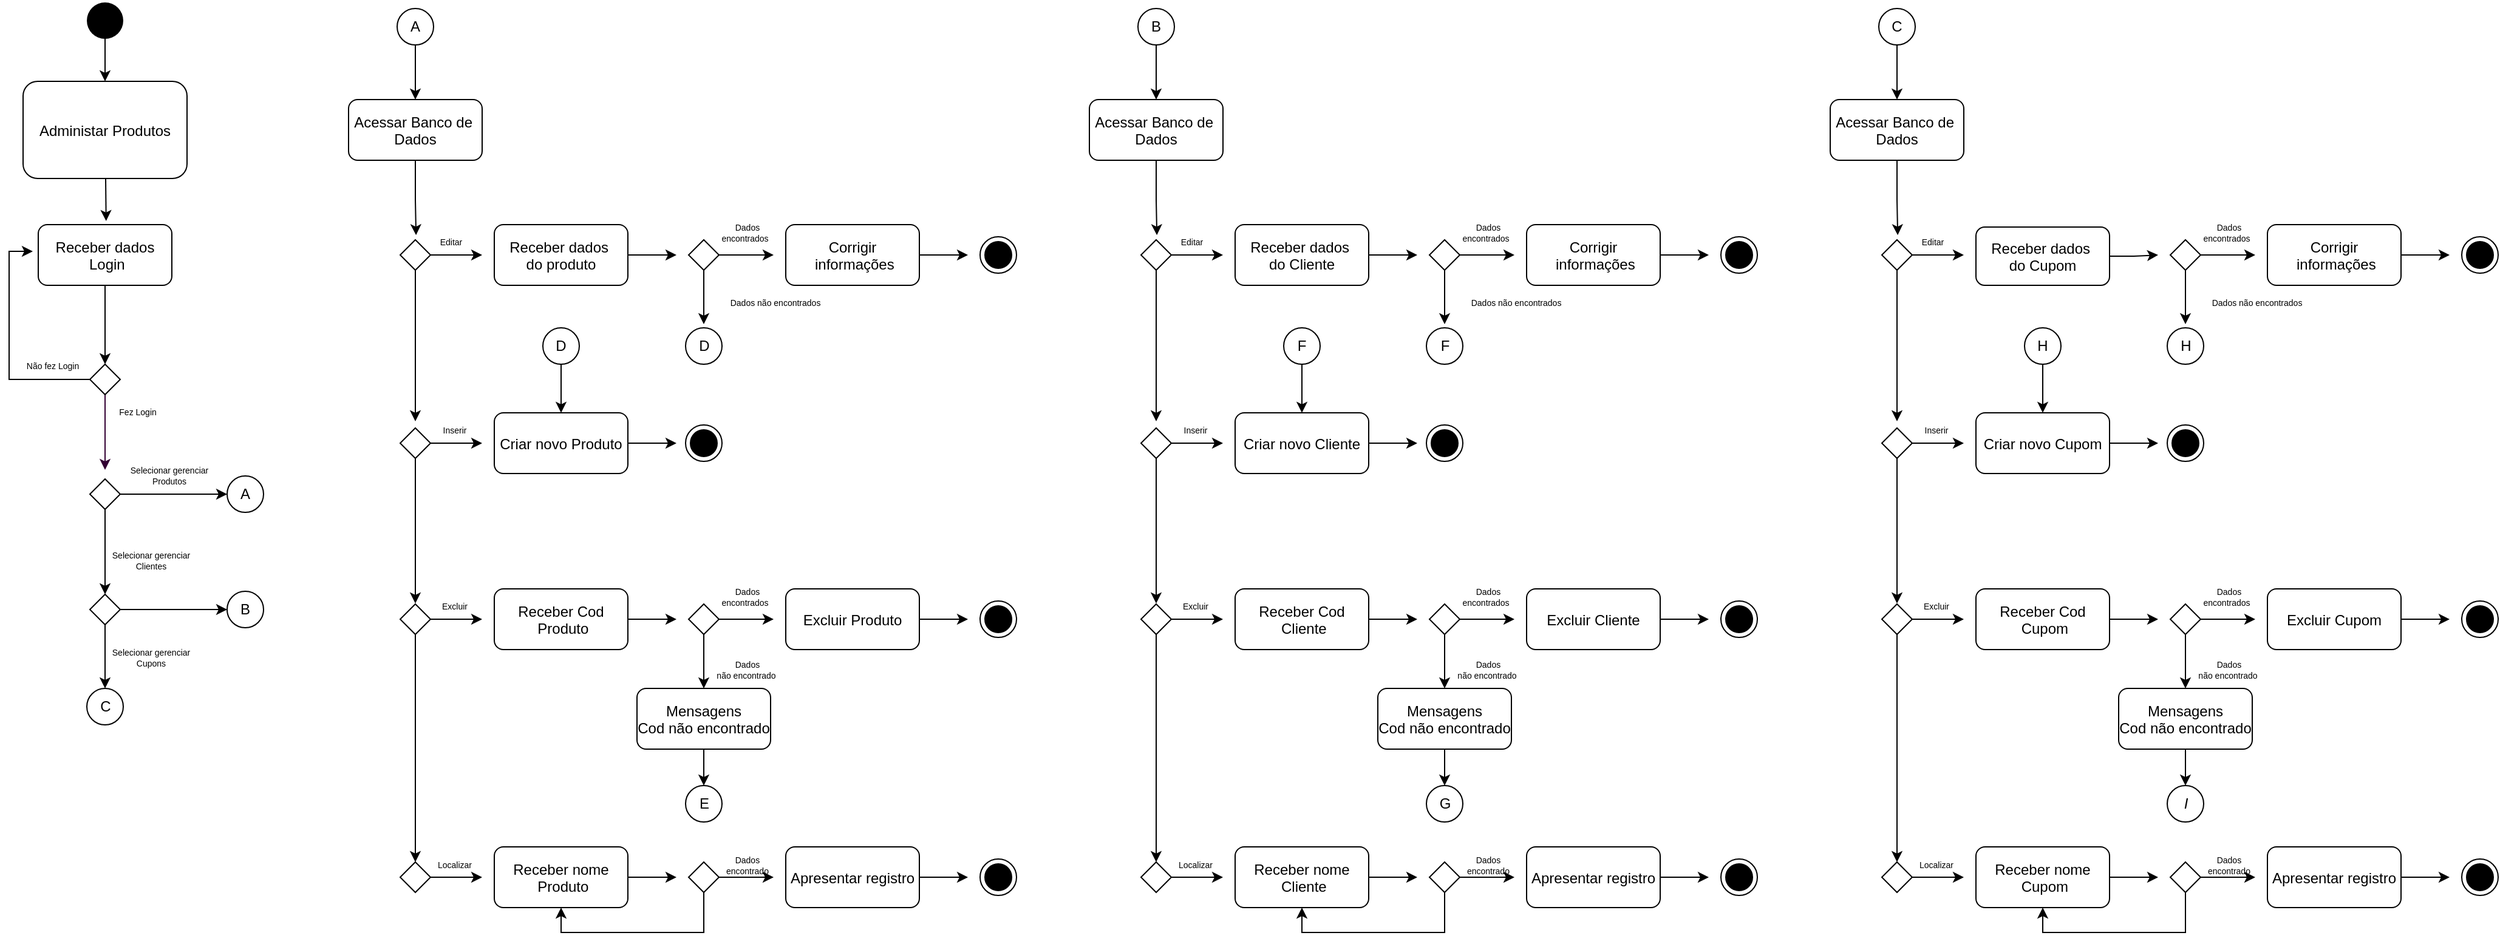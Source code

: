 <mxfile version="22.1.3" type="github">
  <diagram name="Page-1" id="e7e014a7-5840-1c2e-5031-d8a46d1fe8dd">
    <mxGraphModel dx="3080" dy="1627" grid="1" gridSize="10" guides="1" tooltips="1" connect="1" arrows="1" fold="1" page="1" pageScale="1" pageWidth="1169" pageHeight="826" background="none" math="0" shadow="0">
      <root>
        <mxCell id="0" />
        <mxCell id="1" parent="0" />
        <mxCell id="dVPfpixic-bEuHpZjrr3-71" style="edgeStyle=orthogonalEdgeStyle;rounded=0;orthogonalLoop=1;jettySize=auto;html=1;entryX=0.5;entryY=0;entryDx=0;entryDy=0;" parent="1" source="dVPfpixic-bEuHpZjrr3-72" target="dVPfpixic-bEuHpZjrr3-75" edge="1">
          <mxGeometry relative="1" as="geometry" />
        </mxCell>
        <mxCell id="dVPfpixic-bEuHpZjrr3-72" value="Receber dados&#xa; Login" style="rounded=1;" parent="1" vertex="1">
          <mxGeometry x="244.5" y="258" width="110" height="50" as="geometry" />
        </mxCell>
        <mxCell id="dVPfpixic-bEuHpZjrr3-73" style="edgeStyle=orthogonalEdgeStyle;rounded=0;orthogonalLoop=1;jettySize=auto;html=1;exitX=0;exitY=0.5;exitDx=0;exitDy=0;fillColor=#f8cecc;strokeColor=#000000;" parent="1" source="dVPfpixic-bEuHpZjrr3-75" edge="1">
          <mxGeometry relative="1" as="geometry">
            <mxPoint x="240" y="280" as="targetPoint" />
            <Array as="points">
              <mxPoint x="220.5" y="386" />
              <mxPoint x="220.5" y="280" />
            </Array>
          </mxGeometry>
        </mxCell>
        <mxCell id="dVPfpixic-bEuHpZjrr3-74" style="edgeStyle=orthogonalEdgeStyle;rounded=0;orthogonalLoop=1;jettySize=auto;html=1;strokeColor=#330033;" parent="1" source="dVPfpixic-bEuHpZjrr3-75" edge="1">
          <mxGeometry relative="1" as="geometry">
            <mxPoint x="299.5" y="460" as="targetPoint" />
          </mxGeometry>
        </mxCell>
        <mxCell id="dVPfpixic-bEuHpZjrr3-75" value="" style="rhombus;whiteSpace=wrap;html=1;" parent="1" vertex="1">
          <mxGeometry x="287" y="373" width="25" height="25" as="geometry" />
        </mxCell>
        <mxCell id="dVPfpixic-bEuHpZjrr3-76" style="edgeStyle=orthogonalEdgeStyle;rounded=0;orthogonalLoop=1;jettySize=auto;html=1;entryX=0.508;entryY=-0.06;entryDx=0;entryDy=0;entryPerimeter=0;" parent="1" target="dVPfpixic-bEuHpZjrr3-72" edge="1">
          <mxGeometry relative="1" as="geometry">
            <mxPoint x="300" y="220" as="sourcePoint" />
          </mxGeometry>
        </mxCell>
        <mxCell id="dVPfpixic-bEuHpZjrr3-77" value="Fez Login&amp;nbsp;" style="text;html=1;strokeColor=none;fillColor=none;align=center;verticalAlign=middle;whiteSpace=wrap;rounded=0;fontSize=7;" parent="1" vertex="1">
          <mxGeometry x="290" y="398" width="74.5" height="30" as="geometry" />
        </mxCell>
        <mxCell id="dVPfpixic-bEuHpZjrr3-91" style="edgeStyle=orthogonalEdgeStyle;rounded=0;orthogonalLoop=1;jettySize=auto;html=1;entryX=0.5;entryY=0;entryDx=0;entryDy=0;" parent="1" source="dVPfpixic-bEuHpZjrr3-83" target="dVPfpixic-bEuHpZjrr3-90" edge="1">
          <mxGeometry relative="1" as="geometry" />
        </mxCell>
        <mxCell id="dVPfpixic-bEuHpZjrr3-83" value="" style="shape=waypoint;sketch=0;size=6;pointerEvents=1;points=[];fillColor=none;resizable=0;rotatable=0;perimeter=centerPerimeter;snapToPoint=1;strokeWidth=13;" parent="1" vertex="1">
          <mxGeometry x="289.5" y="80" width="20" height="20" as="geometry" />
        </mxCell>
        <mxCell id="dVPfpixic-bEuHpZjrr3-84" value="Não fez Login&amp;nbsp;" style="text;html=1;strokeColor=none;fillColor=none;align=center;verticalAlign=middle;whiteSpace=wrap;rounded=0;fontSize=7;" parent="1" vertex="1">
          <mxGeometry x="220" y="360" width="74.5" height="30" as="geometry" />
        </mxCell>
        <mxCell id="dVPfpixic-bEuHpZjrr3-86" value="B" style="ellipse;whiteSpace=wrap;html=1;" parent="1" vertex="1">
          <mxGeometry x="400" y="560" width="30" height="30" as="geometry" />
        </mxCell>
        <mxCell id="dVPfpixic-bEuHpZjrr3-89" style="edgeStyle=orthogonalEdgeStyle;rounded=0;orthogonalLoop=1;jettySize=auto;html=1;entryX=0.5;entryY=0;entryDx=0;entryDy=0;" parent="1" source="dVPfpixic-bEuHpZjrr3-87" target="dVPfpixic-bEuHpZjrr3-88" edge="1">
          <mxGeometry relative="1" as="geometry" />
        </mxCell>
        <mxCell id="dVPfpixic-bEuHpZjrr3-87" value="A" style="ellipse;whiteSpace=wrap;html=1;" parent="1" vertex="1">
          <mxGeometry x="540" y="80" width="30" height="30" as="geometry" />
        </mxCell>
        <mxCell id="dVPfpixic-bEuHpZjrr3-88" value="Acessar Banco de &#xa;Dados" style="rounded=1;" parent="1" vertex="1">
          <mxGeometry x="500" y="155" width="110" height="50" as="geometry" />
        </mxCell>
        <mxCell id="dVPfpixic-bEuHpZjrr3-90" value="Administar Produtos" style="rounded=1;" parent="1" vertex="1">
          <mxGeometry x="232" y="140" width="135" height="80" as="geometry" />
        </mxCell>
        <mxCell id="dVPfpixic-bEuHpZjrr3-100" style="edgeStyle=orthogonalEdgeStyle;rounded=0;orthogonalLoop=1;jettySize=auto;html=1;" parent="1" source="dVPfpixic-bEuHpZjrr3-92" edge="1">
          <mxGeometry relative="1" as="geometry">
            <mxPoint x="610" y="283" as="targetPoint" />
          </mxGeometry>
        </mxCell>
        <mxCell id="lAb_s6RTUfXxC0ucx-UY-13" style="edgeStyle=orthogonalEdgeStyle;rounded=0;orthogonalLoop=1;jettySize=auto;html=1;" parent="1" source="dVPfpixic-bEuHpZjrr3-92" edge="1">
          <mxGeometry relative="1" as="geometry">
            <mxPoint x="555" y="420" as="targetPoint" />
          </mxGeometry>
        </mxCell>
        <mxCell id="dVPfpixic-bEuHpZjrr3-92" value="" style="rhombus;whiteSpace=wrap;html=1;" parent="1" vertex="1">
          <mxGeometry x="542.5" y="270.5" width="25" height="25" as="geometry" />
        </mxCell>
        <mxCell id="dVPfpixic-bEuHpZjrr3-96" style="edgeStyle=orthogonalEdgeStyle;rounded=0;orthogonalLoop=1;jettySize=auto;html=1;entryX=0.523;entryY=-0.154;entryDx=0;entryDy=0;entryPerimeter=0;" parent="1" source="dVPfpixic-bEuHpZjrr3-88" target="dVPfpixic-bEuHpZjrr3-92" edge="1">
          <mxGeometry relative="1" as="geometry" />
        </mxCell>
        <mxCell id="dVPfpixic-bEuHpZjrr3-102" style="edgeStyle=orthogonalEdgeStyle;rounded=0;orthogonalLoop=1;jettySize=auto;html=1;" parent="1" source="dVPfpixic-bEuHpZjrr3-101" edge="1">
          <mxGeometry relative="1" as="geometry">
            <mxPoint x="770" y="283" as="targetPoint" />
          </mxGeometry>
        </mxCell>
        <mxCell id="dVPfpixic-bEuHpZjrr3-101" value="Receber dados &#xa;do produto" style="rounded=1;" parent="1" vertex="1">
          <mxGeometry x="620" y="258" width="110" height="50" as="geometry" />
        </mxCell>
        <mxCell id="dVPfpixic-bEuHpZjrr3-104" style="edgeStyle=orthogonalEdgeStyle;rounded=0;orthogonalLoop=1;jettySize=auto;html=1;" parent="1" source="dVPfpixic-bEuHpZjrr3-103" edge="1">
          <mxGeometry relative="1" as="geometry">
            <mxPoint x="850" y="283" as="targetPoint" />
          </mxGeometry>
        </mxCell>
        <mxCell id="dVPfpixic-bEuHpZjrr3-107" style="edgeStyle=orthogonalEdgeStyle;rounded=0;orthogonalLoop=1;jettySize=auto;html=1;" parent="1" source="dVPfpixic-bEuHpZjrr3-103" edge="1">
          <mxGeometry relative="1" as="geometry">
            <mxPoint x="792.5" y="340" as="targetPoint" />
          </mxGeometry>
        </mxCell>
        <mxCell id="dVPfpixic-bEuHpZjrr3-103" value="" style="rhombus;whiteSpace=wrap;html=1;" parent="1" vertex="1">
          <mxGeometry x="780" y="270.5" width="25" height="25" as="geometry" />
        </mxCell>
        <mxCell id="dVPfpixic-bEuHpZjrr3-106" style="edgeStyle=orthogonalEdgeStyle;rounded=0;orthogonalLoop=1;jettySize=auto;html=1;" parent="1" source="dVPfpixic-bEuHpZjrr3-105" edge="1">
          <mxGeometry relative="1" as="geometry">
            <mxPoint x="1010" y="283" as="targetPoint" />
          </mxGeometry>
        </mxCell>
        <mxCell id="dVPfpixic-bEuHpZjrr3-105" value="Corrigir&#xa; informações" style="rounded=1;" parent="1" vertex="1">
          <mxGeometry x="860" y="258" width="110" height="50" as="geometry" />
        </mxCell>
        <mxCell id="dVPfpixic-bEuHpZjrr3-108" value="D" style="ellipse;whiteSpace=wrap;html=1;" parent="1" vertex="1">
          <mxGeometry x="777.5" y="343" width="30" height="30" as="geometry" />
        </mxCell>
        <mxCell id="dVPfpixic-bEuHpZjrr3-109" value="" style="ellipse;html=1;shape=endState;fillColor=#000000;strokeColor=#000000;" parent="1" vertex="1">
          <mxGeometry x="1020" y="268" width="30" height="30" as="geometry" />
        </mxCell>
        <mxCell id="dVPfpixic-bEuHpZjrr3-112" value="Dados não encontrados&amp;nbsp;" style="text;html=1;strokeColor=none;fillColor=none;align=center;verticalAlign=middle;whiteSpace=wrap;rounded=0;fontSize=7;" parent="1" vertex="1">
          <mxGeometry x="805" y="308" width="95" height="30" as="geometry" />
        </mxCell>
        <mxCell id="dVPfpixic-bEuHpZjrr3-113" value="&amp;nbsp;Dados encontrados&amp;nbsp;" style="text;html=1;strokeColor=none;fillColor=none;align=center;verticalAlign=middle;whiteSpace=wrap;rounded=0;fontSize=7;" parent="1" vertex="1">
          <mxGeometry x="795" y="250" width="65" height="30" as="geometry" />
        </mxCell>
        <mxCell id="dVPfpixic-bEuHpZjrr3-121" style="edgeStyle=orthogonalEdgeStyle;rounded=0;orthogonalLoop=1;jettySize=auto;html=1;entryX=0;entryY=0.5;entryDx=0;entryDy=0;" parent="1" source="dVPfpixic-bEuHpZjrr3-114" target="dVPfpixic-bEuHpZjrr3-117" edge="1">
          <mxGeometry relative="1" as="geometry" />
        </mxCell>
        <mxCell id="dVPfpixic-bEuHpZjrr3-127" value="" style="edgeStyle=orthogonalEdgeStyle;rounded=0;orthogonalLoop=1;jettySize=auto;html=1;" parent="1" source="dVPfpixic-bEuHpZjrr3-114" target="dVPfpixic-bEuHpZjrr3-126" edge="1">
          <mxGeometry relative="1" as="geometry" />
        </mxCell>
        <mxCell id="dVPfpixic-bEuHpZjrr3-114" value="" style="rhombus;whiteSpace=wrap;html=1;" parent="1" vertex="1">
          <mxGeometry x="287" y="467.5" width="25" height="25" as="geometry" />
        </mxCell>
        <mxCell id="dVPfpixic-bEuHpZjrr3-117" value="A" style="ellipse;whiteSpace=wrap;html=1;" parent="1" vertex="1">
          <mxGeometry x="400" y="465" width="30" height="30" as="geometry" />
        </mxCell>
        <mxCell id="dVPfpixic-bEuHpZjrr3-118" value="C" style="ellipse;whiteSpace=wrap;html=1;" parent="1" vertex="1">
          <mxGeometry x="284.5" y="640" width="30" height="30" as="geometry" />
        </mxCell>
        <mxCell id="dVPfpixic-bEuHpZjrr3-123" value="Selecionar gerenciar Produtos" style="text;html=1;strokeColor=none;fillColor=none;align=center;verticalAlign=middle;whiteSpace=wrap;rounded=0;fontSize=7;" parent="1" vertex="1">
          <mxGeometry x="314.5" y="450" width="74.5" height="30" as="geometry" />
        </mxCell>
        <mxCell id="dVPfpixic-bEuHpZjrr3-124" value="Selecionar gerenciar Clientes" style="text;html=1;strokeColor=none;fillColor=none;align=center;verticalAlign=middle;whiteSpace=wrap;rounded=0;fontSize=7;" parent="1" vertex="1">
          <mxGeometry x="300" y="520" width="74.5" height="30" as="geometry" />
        </mxCell>
        <mxCell id="dVPfpixic-bEuHpZjrr3-125" value="Selecionar gerenciar Cupons" style="text;html=1;strokeColor=none;fillColor=none;align=center;verticalAlign=middle;whiteSpace=wrap;rounded=0;fontSize=7;" parent="1" vertex="1">
          <mxGeometry x="300" y="600" width="74.5" height="30" as="geometry" />
        </mxCell>
        <mxCell id="dVPfpixic-bEuHpZjrr3-128" style="edgeStyle=orthogonalEdgeStyle;rounded=0;orthogonalLoop=1;jettySize=auto;html=1;entryX=0;entryY=0.5;entryDx=0;entryDy=0;" parent="1" source="dVPfpixic-bEuHpZjrr3-126" target="dVPfpixic-bEuHpZjrr3-86" edge="1">
          <mxGeometry relative="1" as="geometry" />
        </mxCell>
        <mxCell id="dVPfpixic-bEuHpZjrr3-129" style="edgeStyle=orthogonalEdgeStyle;rounded=0;orthogonalLoop=1;jettySize=auto;html=1;entryX=0.5;entryY=0;entryDx=0;entryDy=0;" parent="1" source="dVPfpixic-bEuHpZjrr3-126" target="dVPfpixic-bEuHpZjrr3-118" edge="1">
          <mxGeometry relative="1" as="geometry" />
        </mxCell>
        <mxCell id="dVPfpixic-bEuHpZjrr3-126" value="" style="rhombus;whiteSpace=wrap;html=1;" parent="1" vertex="1">
          <mxGeometry x="287" y="562.5" width="25" height="25" as="geometry" />
        </mxCell>
        <mxCell id="lAb_s6RTUfXxC0ucx-UY-1" style="edgeStyle=orthogonalEdgeStyle;rounded=0;orthogonalLoop=1;jettySize=auto;html=1;" parent="1" source="lAb_s6RTUfXxC0ucx-UY-2" edge="1">
          <mxGeometry relative="1" as="geometry">
            <mxPoint x="610" y="438" as="targetPoint" />
          </mxGeometry>
        </mxCell>
        <mxCell id="lAb_s6RTUfXxC0ucx-UY-30" style="edgeStyle=orthogonalEdgeStyle;rounded=0;orthogonalLoop=1;jettySize=auto;html=1;" parent="1" source="lAb_s6RTUfXxC0ucx-UY-2" edge="1">
          <mxGeometry relative="1" as="geometry">
            <mxPoint x="555" y="570" as="targetPoint" />
          </mxGeometry>
        </mxCell>
        <mxCell id="lAb_s6RTUfXxC0ucx-UY-2" value="" style="rhombus;whiteSpace=wrap;html=1;" parent="1" vertex="1">
          <mxGeometry x="542.5" y="425.5" width="25" height="25" as="geometry" />
        </mxCell>
        <mxCell id="lAb_s6RTUfXxC0ucx-UY-3" style="edgeStyle=orthogonalEdgeStyle;rounded=0;orthogonalLoop=1;jettySize=auto;html=1;" parent="1" source="lAb_s6RTUfXxC0ucx-UY-4" edge="1">
          <mxGeometry relative="1" as="geometry">
            <mxPoint x="770" y="438" as="targetPoint" />
          </mxGeometry>
        </mxCell>
        <mxCell id="lAb_s6RTUfXxC0ucx-UY-4" value="Criar novo Produto" style="rounded=1;" parent="1" vertex="1">
          <mxGeometry x="620" y="413" width="110" height="50" as="geometry" />
        </mxCell>
        <mxCell id="lAb_s6RTUfXxC0ucx-UY-11" value="" style="ellipse;html=1;shape=endState;fillColor=#000000;strokeColor=#000000;" parent="1" vertex="1">
          <mxGeometry x="777.5" y="423" width="30" height="30" as="geometry" />
        </mxCell>
        <mxCell id="lAb_s6RTUfXxC0ucx-UY-14" value="Editar" style="text;html=1;strokeColor=none;fillColor=none;align=center;verticalAlign=middle;whiteSpace=wrap;rounded=0;fontSize=7;" parent="1" vertex="1">
          <mxGeometry x="552" y="258" width="65" height="30" as="geometry" />
        </mxCell>
        <mxCell id="lAb_s6RTUfXxC0ucx-UY-15" value="Inserir" style="text;html=1;strokeColor=none;fillColor=none;align=center;verticalAlign=middle;whiteSpace=wrap;rounded=0;fontSize=7;" parent="1" vertex="1">
          <mxGeometry x="555" y="413" width="65" height="30" as="geometry" />
        </mxCell>
        <mxCell id="lAb_s6RTUfXxC0ucx-UY-17" style="edgeStyle=orthogonalEdgeStyle;rounded=0;orthogonalLoop=1;jettySize=auto;html=1;entryX=0.5;entryY=0;entryDx=0;entryDy=0;" parent="1" source="lAb_s6RTUfXxC0ucx-UY-16" target="lAb_s6RTUfXxC0ucx-UY-4" edge="1">
          <mxGeometry relative="1" as="geometry" />
        </mxCell>
        <mxCell id="lAb_s6RTUfXxC0ucx-UY-16" value="D" style="ellipse;whiteSpace=wrap;html=1;" parent="1" vertex="1">
          <mxGeometry x="660" y="343" width="30" height="30" as="geometry" />
        </mxCell>
        <mxCell id="lAb_s6RTUfXxC0ucx-UY-18" style="edgeStyle=orthogonalEdgeStyle;rounded=0;orthogonalLoop=1;jettySize=auto;html=1;" parent="1" source="lAb_s6RTUfXxC0ucx-UY-19" edge="1">
          <mxGeometry relative="1" as="geometry">
            <mxPoint x="610" y="583" as="targetPoint" />
          </mxGeometry>
        </mxCell>
        <mxCell id="lAb_s6RTUfXxC0ucx-UY-52" style="edgeStyle=orthogonalEdgeStyle;rounded=0;orthogonalLoop=1;jettySize=auto;html=1;entryX=0.5;entryY=0;entryDx=0;entryDy=0;" parent="1" source="lAb_s6RTUfXxC0ucx-UY-19" target="lAb_s6RTUfXxC0ucx-UY-38" edge="1">
          <mxGeometry relative="1" as="geometry" />
        </mxCell>
        <mxCell id="lAb_s6RTUfXxC0ucx-UY-19" value="" style="rhombus;whiteSpace=wrap;html=1;" parent="1" vertex="1">
          <mxGeometry x="542.5" y="570.5" width="25" height="25" as="geometry" />
        </mxCell>
        <mxCell id="lAb_s6RTUfXxC0ucx-UY-20" style="edgeStyle=orthogonalEdgeStyle;rounded=0;orthogonalLoop=1;jettySize=auto;html=1;" parent="1" source="lAb_s6RTUfXxC0ucx-UY-21" edge="1">
          <mxGeometry relative="1" as="geometry">
            <mxPoint x="770" y="583" as="targetPoint" />
          </mxGeometry>
        </mxCell>
        <mxCell id="lAb_s6RTUfXxC0ucx-UY-21" value="Receber Cod&#xa; Produto" style="rounded=1;" parent="1" vertex="1">
          <mxGeometry x="620" y="558" width="110" height="50" as="geometry" />
        </mxCell>
        <mxCell id="lAb_s6RTUfXxC0ucx-UY-22" style="edgeStyle=orthogonalEdgeStyle;rounded=0;orthogonalLoop=1;jettySize=auto;html=1;" parent="1" source="lAb_s6RTUfXxC0ucx-UY-23" edge="1">
          <mxGeometry relative="1" as="geometry">
            <mxPoint x="850" y="583" as="targetPoint" />
          </mxGeometry>
        </mxCell>
        <mxCell id="lAb_s6RTUfXxC0ucx-UY-31" style="edgeStyle=orthogonalEdgeStyle;rounded=0;orthogonalLoop=1;jettySize=auto;html=1;entryX=0.5;entryY=0;entryDx=0;entryDy=0;" parent="1" source="lAb_s6RTUfXxC0ucx-UY-23" target="lAb_s6RTUfXxC0ucx-UY-33" edge="1">
          <mxGeometry relative="1" as="geometry">
            <mxPoint x="792.5" y="640.0" as="targetPoint" />
          </mxGeometry>
        </mxCell>
        <mxCell id="lAb_s6RTUfXxC0ucx-UY-23" value="" style="rhombus;whiteSpace=wrap;html=1;" parent="1" vertex="1">
          <mxGeometry x="780" y="570.5" width="25" height="25" as="geometry" />
        </mxCell>
        <mxCell id="lAb_s6RTUfXxC0ucx-UY-24" style="edgeStyle=orthogonalEdgeStyle;rounded=0;orthogonalLoop=1;jettySize=auto;html=1;" parent="1" source="lAb_s6RTUfXxC0ucx-UY-25" edge="1">
          <mxGeometry relative="1" as="geometry">
            <mxPoint x="1010" y="583" as="targetPoint" />
          </mxGeometry>
        </mxCell>
        <mxCell id="lAb_s6RTUfXxC0ucx-UY-25" value="Excluir Produto" style="rounded=1;" parent="1" vertex="1">
          <mxGeometry x="860" y="558" width="110" height="50" as="geometry" />
        </mxCell>
        <mxCell id="lAb_s6RTUfXxC0ucx-UY-26" value="" style="ellipse;html=1;shape=endState;fillColor=#000000;strokeColor=#000000;" parent="1" vertex="1">
          <mxGeometry x="1020" y="568" width="30" height="30" as="geometry" />
        </mxCell>
        <mxCell id="lAb_s6RTUfXxC0ucx-UY-27" value="&amp;nbsp;Dados encontrados&amp;nbsp;" style="text;html=1;strokeColor=none;fillColor=none;align=center;verticalAlign=middle;whiteSpace=wrap;rounded=0;fontSize=7;" parent="1" vertex="1">
          <mxGeometry x="795" y="550" width="65" height="30" as="geometry" />
        </mxCell>
        <mxCell id="lAb_s6RTUfXxC0ucx-UY-28" value="Excluir" style="text;html=1;strokeColor=none;fillColor=none;align=center;verticalAlign=middle;whiteSpace=wrap;rounded=0;fontSize=7;" parent="1" vertex="1">
          <mxGeometry x="555" y="557.5" width="65" height="30" as="geometry" />
        </mxCell>
        <mxCell id="lAb_s6RTUfXxC0ucx-UY-32" value="E" style="ellipse;whiteSpace=wrap;html=1;" parent="1" vertex="1">
          <mxGeometry x="777.5" y="720" width="30" height="30" as="geometry" />
        </mxCell>
        <mxCell id="lAb_s6RTUfXxC0ucx-UY-35" style="edgeStyle=orthogonalEdgeStyle;rounded=0;orthogonalLoop=1;jettySize=auto;html=1;entryX=0.5;entryY=0;entryDx=0;entryDy=0;" parent="1" source="lAb_s6RTUfXxC0ucx-UY-33" target="lAb_s6RTUfXxC0ucx-UY-32" edge="1">
          <mxGeometry relative="1" as="geometry" />
        </mxCell>
        <mxCell id="lAb_s6RTUfXxC0ucx-UY-33" value="Mensagens&#xa;Cod não encontrado" style="rounded=1;" parent="1" vertex="1">
          <mxGeometry x="737.5" y="640" width="110" height="50" as="geometry" />
        </mxCell>
        <mxCell id="lAb_s6RTUfXxC0ucx-UY-36" value="&amp;nbsp;Dados&lt;br&gt;não encontrado" style="text;html=1;strokeColor=none;fillColor=none;align=center;verticalAlign=middle;whiteSpace=wrap;rounded=0;fontSize=7;" parent="1" vertex="1">
          <mxGeometry x="795" y="610" width="65" height="30" as="geometry" />
        </mxCell>
        <mxCell id="lAb_s6RTUfXxC0ucx-UY-37" style="edgeStyle=orthogonalEdgeStyle;rounded=0;orthogonalLoop=1;jettySize=auto;html=1;" parent="1" source="lAb_s6RTUfXxC0ucx-UY-38" edge="1">
          <mxGeometry relative="1" as="geometry">
            <mxPoint x="610" y="795.5" as="targetPoint" />
          </mxGeometry>
        </mxCell>
        <mxCell id="lAb_s6RTUfXxC0ucx-UY-38" value="" style="rhombus;whiteSpace=wrap;html=1;" parent="1" vertex="1">
          <mxGeometry x="542.5" y="783" width="25" height="25" as="geometry" />
        </mxCell>
        <mxCell id="lAb_s6RTUfXxC0ucx-UY-39" style="edgeStyle=orthogonalEdgeStyle;rounded=0;orthogonalLoop=1;jettySize=auto;html=1;" parent="1" source="lAb_s6RTUfXxC0ucx-UY-40" edge="1">
          <mxGeometry relative="1" as="geometry">
            <mxPoint x="770" y="795.5" as="targetPoint" />
          </mxGeometry>
        </mxCell>
        <mxCell id="lAb_s6RTUfXxC0ucx-UY-40" value="Receber nome&#xa; Produto" style="rounded=1;" parent="1" vertex="1">
          <mxGeometry x="620" y="770.5" width="110" height="50" as="geometry" />
        </mxCell>
        <mxCell id="lAb_s6RTUfXxC0ucx-UY-41" style="edgeStyle=orthogonalEdgeStyle;rounded=0;orthogonalLoop=1;jettySize=auto;html=1;" parent="1" source="lAb_s6RTUfXxC0ucx-UY-43" edge="1">
          <mxGeometry relative="1" as="geometry">
            <mxPoint x="850" y="795.5" as="targetPoint" />
          </mxGeometry>
        </mxCell>
        <mxCell id="lAb_s6RTUfXxC0ucx-UY-42" style="edgeStyle=orthogonalEdgeStyle;rounded=0;orthogonalLoop=1;jettySize=auto;html=1;entryX=0.5;entryY=1;entryDx=0;entryDy=0;" parent="1" source="lAb_s6RTUfXxC0ucx-UY-43" target="lAb_s6RTUfXxC0ucx-UY-40" edge="1">
          <mxGeometry relative="1" as="geometry">
            <mxPoint x="792.5" y="852.5" as="targetPoint" />
            <Array as="points">
              <mxPoint x="793" y="841" />
              <mxPoint x="675" y="841" />
            </Array>
          </mxGeometry>
        </mxCell>
        <mxCell id="lAb_s6RTUfXxC0ucx-UY-43" value="" style="rhombus;whiteSpace=wrap;html=1;" parent="1" vertex="1">
          <mxGeometry x="780" y="783" width="25" height="25" as="geometry" />
        </mxCell>
        <mxCell id="lAb_s6RTUfXxC0ucx-UY-44" style="edgeStyle=orthogonalEdgeStyle;rounded=0;orthogonalLoop=1;jettySize=auto;html=1;" parent="1" source="lAb_s6RTUfXxC0ucx-UY-45" edge="1">
          <mxGeometry relative="1" as="geometry">
            <mxPoint x="1010" y="795.5" as="targetPoint" />
          </mxGeometry>
        </mxCell>
        <mxCell id="lAb_s6RTUfXxC0ucx-UY-45" value="Apresentar registro" style="rounded=1;" parent="1" vertex="1">
          <mxGeometry x="860" y="770.5" width="110" height="50" as="geometry" />
        </mxCell>
        <mxCell id="lAb_s6RTUfXxC0ucx-UY-46" value="" style="ellipse;html=1;shape=endState;fillColor=#000000;strokeColor=#000000;" parent="1" vertex="1">
          <mxGeometry x="1020" y="780.5" width="30" height="30" as="geometry" />
        </mxCell>
        <mxCell id="lAb_s6RTUfXxC0ucx-UY-47" value="Localizar" style="text;html=1;strokeColor=none;fillColor=none;align=center;verticalAlign=middle;whiteSpace=wrap;rounded=0;fontSize=7;" parent="1" vertex="1">
          <mxGeometry x="555" y="770.5" width="65" height="30" as="geometry" />
        </mxCell>
        <mxCell id="lAb_s6RTUfXxC0ucx-UY-51" value="&amp;nbsp;Dados&lt;br&gt;&amp;nbsp;encontrado" style="text;html=1;strokeColor=none;fillColor=none;align=center;verticalAlign=middle;whiteSpace=wrap;rounded=0;fontSize=7;" parent="1" vertex="1">
          <mxGeometry x="795" y="770.5" width="65" height="30" as="geometry" />
        </mxCell>
        <mxCell id="lAb_s6RTUfXxC0ucx-UY-53" style="edgeStyle=orthogonalEdgeStyle;rounded=0;orthogonalLoop=1;jettySize=auto;html=1;entryX=0.5;entryY=0;entryDx=0;entryDy=0;" parent="1" source="lAb_s6RTUfXxC0ucx-UY-54" target="lAb_s6RTUfXxC0ucx-UY-55" edge="1">
          <mxGeometry relative="1" as="geometry" />
        </mxCell>
        <mxCell id="lAb_s6RTUfXxC0ucx-UY-54" value="B" style="ellipse;whiteSpace=wrap;html=1;" parent="1" vertex="1">
          <mxGeometry x="1150" y="80" width="30" height="30" as="geometry" />
        </mxCell>
        <mxCell id="lAb_s6RTUfXxC0ucx-UY-55" value="Acessar Banco de &#xa;Dados" style="rounded=1;" parent="1" vertex="1">
          <mxGeometry x="1110" y="155" width="110" height="50" as="geometry" />
        </mxCell>
        <mxCell id="lAb_s6RTUfXxC0ucx-UY-56" style="edgeStyle=orthogonalEdgeStyle;rounded=0;orthogonalLoop=1;jettySize=auto;html=1;" parent="1" source="lAb_s6RTUfXxC0ucx-UY-58" edge="1">
          <mxGeometry relative="1" as="geometry">
            <mxPoint x="1220" y="283" as="targetPoint" />
          </mxGeometry>
        </mxCell>
        <mxCell id="lAb_s6RTUfXxC0ucx-UY-57" style="edgeStyle=orthogonalEdgeStyle;rounded=0;orthogonalLoop=1;jettySize=auto;html=1;" parent="1" source="lAb_s6RTUfXxC0ucx-UY-58" edge="1">
          <mxGeometry relative="1" as="geometry">
            <mxPoint x="1165" y="420" as="targetPoint" />
          </mxGeometry>
        </mxCell>
        <mxCell id="lAb_s6RTUfXxC0ucx-UY-58" value="" style="rhombus;whiteSpace=wrap;html=1;" parent="1" vertex="1">
          <mxGeometry x="1152.5" y="270.5" width="25" height="25" as="geometry" />
        </mxCell>
        <mxCell id="lAb_s6RTUfXxC0ucx-UY-59" style="edgeStyle=orthogonalEdgeStyle;rounded=0;orthogonalLoop=1;jettySize=auto;html=1;entryX=0.523;entryY=-0.154;entryDx=0;entryDy=0;entryPerimeter=0;" parent="1" source="lAb_s6RTUfXxC0ucx-UY-55" target="lAb_s6RTUfXxC0ucx-UY-58" edge="1">
          <mxGeometry relative="1" as="geometry" />
        </mxCell>
        <mxCell id="lAb_s6RTUfXxC0ucx-UY-60" style="edgeStyle=orthogonalEdgeStyle;rounded=0;orthogonalLoop=1;jettySize=auto;html=1;" parent="1" source="lAb_s6RTUfXxC0ucx-UY-61" edge="1">
          <mxGeometry relative="1" as="geometry">
            <mxPoint x="1380" y="283" as="targetPoint" />
          </mxGeometry>
        </mxCell>
        <mxCell id="lAb_s6RTUfXxC0ucx-UY-61" value="Receber dados &#xa;do Cliente" style="rounded=1;" parent="1" vertex="1">
          <mxGeometry x="1230" y="258" width="110" height="50" as="geometry" />
        </mxCell>
        <mxCell id="lAb_s6RTUfXxC0ucx-UY-62" style="edgeStyle=orthogonalEdgeStyle;rounded=0;orthogonalLoop=1;jettySize=auto;html=1;" parent="1" source="lAb_s6RTUfXxC0ucx-UY-64" edge="1">
          <mxGeometry relative="1" as="geometry">
            <mxPoint x="1460" y="283" as="targetPoint" />
          </mxGeometry>
        </mxCell>
        <mxCell id="lAb_s6RTUfXxC0ucx-UY-63" style="edgeStyle=orthogonalEdgeStyle;rounded=0;orthogonalLoop=1;jettySize=auto;html=1;" parent="1" source="lAb_s6RTUfXxC0ucx-UY-64" edge="1">
          <mxGeometry relative="1" as="geometry">
            <mxPoint x="1402.5" y="340" as="targetPoint" />
          </mxGeometry>
        </mxCell>
        <mxCell id="lAb_s6RTUfXxC0ucx-UY-64" value="" style="rhombus;whiteSpace=wrap;html=1;" parent="1" vertex="1">
          <mxGeometry x="1390" y="270.5" width="25" height="25" as="geometry" />
        </mxCell>
        <mxCell id="lAb_s6RTUfXxC0ucx-UY-65" style="edgeStyle=orthogonalEdgeStyle;rounded=0;orthogonalLoop=1;jettySize=auto;html=1;" parent="1" source="lAb_s6RTUfXxC0ucx-UY-66" edge="1">
          <mxGeometry relative="1" as="geometry">
            <mxPoint x="1620" y="283" as="targetPoint" />
          </mxGeometry>
        </mxCell>
        <mxCell id="lAb_s6RTUfXxC0ucx-UY-66" value="Corrigir&#xa; informações" style="rounded=1;" parent="1" vertex="1">
          <mxGeometry x="1470" y="258" width="110" height="50" as="geometry" />
        </mxCell>
        <mxCell id="lAb_s6RTUfXxC0ucx-UY-67" value="F" style="ellipse;whiteSpace=wrap;html=1;" parent="1" vertex="1">
          <mxGeometry x="1387.5" y="343" width="30" height="30" as="geometry" />
        </mxCell>
        <mxCell id="lAb_s6RTUfXxC0ucx-UY-68" value="" style="ellipse;html=1;shape=endState;fillColor=#000000;strokeColor=#000000;" parent="1" vertex="1">
          <mxGeometry x="1630" y="268" width="30" height="30" as="geometry" />
        </mxCell>
        <mxCell id="lAb_s6RTUfXxC0ucx-UY-69" value="Dados não encontrados&amp;nbsp;" style="text;html=1;strokeColor=none;fillColor=none;align=center;verticalAlign=middle;whiteSpace=wrap;rounded=0;fontSize=7;" parent="1" vertex="1">
          <mxGeometry x="1415" y="308" width="95" height="30" as="geometry" />
        </mxCell>
        <mxCell id="lAb_s6RTUfXxC0ucx-UY-70" value="&amp;nbsp;Dados encontrados&amp;nbsp;" style="text;html=1;strokeColor=none;fillColor=none;align=center;verticalAlign=middle;whiteSpace=wrap;rounded=0;fontSize=7;" parent="1" vertex="1">
          <mxGeometry x="1405" y="250" width="65" height="30" as="geometry" />
        </mxCell>
        <mxCell id="lAb_s6RTUfXxC0ucx-UY-71" style="edgeStyle=orthogonalEdgeStyle;rounded=0;orthogonalLoop=1;jettySize=auto;html=1;" parent="1" source="lAb_s6RTUfXxC0ucx-UY-73" edge="1">
          <mxGeometry relative="1" as="geometry">
            <mxPoint x="1220" y="438" as="targetPoint" />
          </mxGeometry>
        </mxCell>
        <mxCell id="lAb_s6RTUfXxC0ucx-UY-72" style="edgeStyle=orthogonalEdgeStyle;rounded=0;orthogonalLoop=1;jettySize=auto;html=1;" parent="1" source="lAb_s6RTUfXxC0ucx-UY-73" edge="1">
          <mxGeometry relative="1" as="geometry">
            <mxPoint x="1165" y="570" as="targetPoint" />
          </mxGeometry>
        </mxCell>
        <mxCell id="lAb_s6RTUfXxC0ucx-UY-73" value="" style="rhombus;whiteSpace=wrap;html=1;" parent="1" vertex="1">
          <mxGeometry x="1152.5" y="425.5" width="25" height="25" as="geometry" />
        </mxCell>
        <mxCell id="lAb_s6RTUfXxC0ucx-UY-74" style="edgeStyle=orthogonalEdgeStyle;rounded=0;orthogonalLoop=1;jettySize=auto;html=1;" parent="1" source="lAb_s6RTUfXxC0ucx-UY-75" edge="1">
          <mxGeometry relative="1" as="geometry">
            <mxPoint x="1380" y="438" as="targetPoint" />
          </mxGeometry>
        </mxCell>
        <mxCell id="lAb_s6RTUfXxC0ucx-UY-75" value="Criar novo Cliente" style="rounded=1;" parent="1" vertex="1">
          <mxGeometry x="1230" y="413" width="110" height="50" as="geometry" />
        </mxCell>
        <mxCell id="lAb_s6RTUfXxC0ucx-UY-76" value="" style="ellipse;html=1;shape=endState;fillColor=#000000;strokeColor=#000000;" parent="1" vertex="1">
          <mxGeometry x="1387.5" y="423" width="30" height="30" as="geometry" />
        </mxCell>
        <mxCell id="lAb_s6RTUfXxC0ucx-UY-77" value="Editar" style="text;html=1;strokeColor=none;fillColor=none;align=center;verticalAlign=middle;whiteSpace=wrap;rounded=0;fontSize=7;" parent="1" vertex="1">
          <mxGeometry x="1162" y="258" width="65" height="30" as="geometry" />
        </mxCell>
        <mxCell id="lAb_s6RTUfXxC0ucx-UY-78" value="Inserir" style="text;html=1;strokeColor=none;fillColor=none;align=center;verticalAlign=middle;whiteSpace=wrap;rounded=0;fontSize=7;" parent="1" vertex="1">
          <mxGeometry x="1165" y="413" width="65" height="30" as="geometry" />
        </mxCell>
        <mxCell id="lAb_s6RTUfXxC0ucx-UY-79" style="edgeStyle=orthogonalEdgeStyle;rounded=0;orthogonalLoop=1;jettySize=auto;html=1;entryX=0.5;entryY=0;entryDx=0;entryDy=0;" parent="1" source="lAb_s6RTUfXxC0ucx-UY-80" target="lAb_s6RTUfXxC0ucx-UY-75" edge="1">
          <mxGeometry relative="1" as="geometry" />
        </mxCell>
        <mxCell id="lAb_s6RTUfXxC0ucx-UY-80" value="F" style="ellipse;whiteSpace=wrap;html=1;" parent="1" vertex="1">
          <mxGeometry x="1270" y="343" width="30" height="30" as="geometry" />
        </mxCell>
        <mxCell id="lAb_s6RTUfXxC0ucx-UY-81" style="edgeStyle=orthogonalEdgeStyle;rounded=0;orthogonalLoop=1;jettySize=auto;html=1;" parent="1" source="lAb_s6RTUfXxC0ucx-UY-83" edge="1">
          <mxGeometry relative="1" as="geometry">
            <mxPoint x="1220" y="583" as="targetPoint" />
          </mxGeometry>
        </mxCell>
        <mxCell id="lAb_s6RTUfXxC0ucx-UY-82" style="edgeStyle=orthogonalEdgeStyle;rounded=0;orthogonalLoop=1;jettySize=auto;html=1;entryX=0.5;entryY=0;entryDx=0;entryDy=0;" parent="1" source="lAb_s6RTUfXxC0ucx-UY-83" target="lAb_s6RTUfXxC0ucx-UY-99" edge="1">
          <mxGeometry relative="1" as="geometry" />
        </mxCell>
        <mxCell id="lAb_s6RTUfXxC0ucx-UY-83" value="" style="rhombus;whiteSpace=wrap;html=1;" parent="1" vertex="1">
          <mxGeometry x="1152.5" y="570.5" width="25" height="25" as="geometry" />
        </mxCell>
        <mxCell id="lAb_s6RTUfXxC0ucx-UY-84" style="edgeStyle=orthogonalEdgeStyle;rounded=0;orthogonalLoop=1;jettySize=auto;html=1;" parent="1" source="lAb_s6RTUfXxC0ucx-UY-85" edge="1">
          <mxGeometry relative="1" as="geometry">
            <mxPoint x="1380" y="583" as="targetPoint" />
          </mxGeometry>
        </mxCell>
        <mxCell id="lAb_s6RTUfXxC0ucx-UY-85" value="Receber Cod&#xa; Cliente" style="rounded=1;" parent="1" vertex="1">
          <mxGeometry x="1230" y="558" width="110" height="50" as="geometry" />
        </mxCell>
        <mxCell id="lAb_s6RTUfXxC0ucx-UY-86" style="edgeStyle=orthogonalEdgeStyle;rounded=0;orthogonalLoop=1;jettySize=auto;html=1;" parent="1" source="lAb_s6RTUfXxC0ucx-UY-88" edge="1">
          <mxGeometry relative="1" as="geometry">
            <mxPoint x="1460" y="583" as="targetPoint" />
          </mxGeometry>
        </mxCell>
        <mxCell id="lAb_s6RTUfXxC0ucx-UY-87" style="edgeStyle=orthogonalEdgeStyle;rounded=0;orthogonalLoop=1;jettySize=auto;html=1;entryX=0.5;entryY=0;entryDx=0;entryDy=0;" parent="1" source="lAb_s6RTUfXxC0ucx-UY-88" target="lAb_s6RTUfXxC0ucx-UY-96" edge="1">
          <mxGeometry relative="1" as="geometry">
            <mxPoint x="1402.5" y="640.0" as="targetPoint" />
          </mxGeometry>
        </mxCell>
        <mxCell id="lAb_s6RTUfXxC0ucx-UY-88" value="" style="rhombus;whiteSpace=wrap;html=1;" parent="1" vertex="1">
          <mxGeometry x="1390" y="570.5" width="25" height="25" as="geometry" />
        </mxCell>
        <mxCell id="lAb_s6RTUfXxC0ucx-UY-89" style="edgeStyle=orthogonalEdgeStyle;rounded=0;orthogonalLoop=1;jettySize=auto;html=1;" parent="1" source="lAb_s6RTUfXxC0ucx-UY-90" edge="1">
          <mxGeometry relative="1" as="geometry">
            <mxPoint x="1620" y="583" as="targetPoint" />
          </mxGeometry>
        </mxCell>
        <mxCell id="lAb_s6RTUfXxC0ucx-UY-90" value="Excluir Cliente" style="rounded=1;" parent="1" vertex="1">
          <mxGeometry x="1470" y="558" width="110" height="50" as="geometry" />
        </mxCell>
        <mxCell id="lAb_s6RTUfXxC0ucx-UY-91" value="" style="ellipse;html=1;shape=endState;fillColor=#000000;strokeColor=#000000;" parent="1" vertex="1">
          <mxGeometry x="1630" y="568" width="30" height="30" as="geometry" />
        </mxCell>
        <mxCell id="lAb_s6RTUfXxC0ucx-UY-92" value="&amp;nbsp;Dados encontrados&amp;nbsp;" style="text;html=1;strokeColor=none;fillColor=none;align=center;verticalAlign=middle;whiteSpace=wrap;rounded=0;fontSize=7;" parent="1" vertex="1">
          <mxGeometry x="1405" y="550" width="65" height="30" as="geometry" />
        </mxCell>
        <mxCell id="lAb_s6RTUfXxC0ucx-UY-93" value="Excluir" style="text;html=1;strokeColor=none;fillColor=none;align=center;verticalAlign=middle;whiteSpace=wrap;rounded=0;fontSize=7;" parent="1" vertex="1">
          <mxGeometry x="1165" y="557.5" width="65" height="30" as="geometry" />
        </mxCell>
        <mxCell id="lAb_s6RTUfXxC0ucx-UY-94" value="G" style="ellipse;whiteSpace=wrap;html=1;" parent="1" vertex="1">
          <mxGeometry x="1387.5" y="720" width="30" height="30" as="geometry" />
        </mxCell>
        <mxCell id="lAb_s6RTUfXxC0ucx-UY-95" style="edgeStyle=orthogonalEdgeStyle;rounded=0;orthogonalLoop=1;jettySize=auto;html=1;entryX=0.5;entryY=0;entryDx=0;entryDy=0;" parent="1" source="lAb_s6RTUfXxC0ucx-UY-96" target="lAb_s6RTUfXxC0ucx-UY-94" edge="1">
          <mxGeometry relative="1" as="geometry" />
        </mxCell>
        <mxCell id="lAb_s6RTUfXxC0ucx-UY-96" value="Mensagens&#xa;Cod não encontrado" style="rounded=1;" parent="1" vertex="1">
          <mxGeometry x="1347.5" y="640" width="110" height="50" as="geometry" />
        </mxCell>
        <mxCell id="lAb_s6RTUfXxC0ucx-UY-97" value="&amp;nbsp;Dados&lt;br&gt;não encontrado" style="text;html=1;strokeColor=none;fillColor=none;align=center;verticalAlign=middle;whiteSpace=wrap;rounded=0;fontSize=7;" parent="1" vertex="1">
          <mxGeometry x="1405" y="610" width="65" height="30" as="geometry" />
        </mxCell>
        <mxCell id="lAb_s6RTUfXxC0ucx-UY-98" style="edgeStyle=orthogonalEdgeStyle;rounded=0;orthogonalLoop=1;jettySize=auto;html=1;" parent="1" source="lAb_s6RTUfXxC0ucx-UY-99" edge="1">
          <mxGeometry relative="1" as="geometry">
            <mxPoint x="1220" y="795.5" as="targetPoint" />
          </mxGeometry>
        </mxCell>
        <mxCell id="lAb_s6RTUfXxC0ucx-UY-99" value="" style="rhombus;whiteSpace=wrap;html=1;" parent="1" vertex="1">
          <mxGeometry x="1152.5" y="783" width="25" height="25" as="geometry" />
        </mxCell>
        <mxCell id="lAb_s6RTUfXxC0ucx-UY-100" style="edgeStyle=orthogonalEdgeStyle;rounded=0;orthogonalLoop=1;jettySize=auto;html=1;" parent="1" source="lAb_s6RTUfXxC0ucx-UY-101" edge="1">
          <mxGeometry relative="1" as="geometry">
            <mxPoint x="1380" y="795.5" as="targetPoint" />
          </mxGeometry>
        </mxCell>
        <mxCell id="lAb_s6RTUfXxC0ucx-UY-101" value="Receber nome&#xa; Cliente" style="rounded=1;" parent="1" vertex="1">
          <mxGeometry x="1230" y="770.5" width="110" height="50" as="geometry" />
        </mxCell>
        <mxCell id="lAb_s6RTUfXxC0ucx-UY-102" style="edgeStyle=orthogonalEdgeStyle;rounded=0;orthogonalLoop=1;jettySize=auto;html=1;" parent="1" source="lAb_s6RTUfXxC0ucx-UY-104" edge="1">
          <mxGeometry relative="1" as="geometry">
            <mxPoint x="1460" y="795.5" as="targetPoint" />
          </mxGeometry>
        </mxCell>
        <mxCell id="lAb_s6RTUfXxC0ucx-UY-103" style="edgeStyle=orthogonalEdgeStyle;rounded=0;orthogonalLoop=1;jettySize=auto;html=1;entryX=0.5;entryY=1;entryDx=0;entryDy=0;" parent="1" source="lAb_s6RTUfXxC0ucx-UY-104" target="lAb_s6RTUfXxC0ucx-UY-101" edge="1">
          <mxGeometry relative="1" as="geometry">
            <mxPoint x="1402.5" y="852.5" as="targetPoint" />
            <Array as="points">
              <mxPoint x="1403" y="841" />
              <mxPoint x="1285" y="841" />
            </Array>
          </mxGeometry>
        </mxCell>
        <mxCell id="lAb_s6RTUfXxC0ucx-UY-104" value="" style="rhombus;whiteSpace=wrap;html=1;" parent="1" vertex="1">
          <mxGeometry x="1390" y="783" width="25" height="25" as="geometry" />
        </mxCell>
        <mxCell id="lAb_s6RTUfXxC0ucx-UY-105" style="edgeStyle=orthogonalEdgeStyle;rounded=0;orthogonalLoop=1;jettySize=auto;html=1;" parent="1" source="lAb_s6RTUfXxC0ucx-UY-106" edge="1">
          <mxGeometry relative="1" as="geometry">
            <mxPoint x="1620" y="795.5" as="targetPoint" />
          </mxGeometry>
        </mxCell>
        <mxCell id="lAb_s6RTUfXxC0ucx-UY-106" value="Apresentar registro" style="rounded=1;" parent="1" vertex="1">
          <mxGeometry x="1470" y="770.5" width="110" height="50" as="geometry" />
        </mxCell>
        <mxCell id="lAb_s6RTUfXxC0ucx-UY-107" value="" style="ellipse;html=1;shape=endState;fillColor=#000000;strokeColor=#000000;" parent="1" vertex="1">
          <mxGeometry x="1630" y="780.5" width="30" height="30" as="geometry" />
        </mxCell>
        <mxCell id="lAb_s6RTUfXxC0ucx-UY-108" value="Localizar" style="text;html=1;strokeColor=none;fillColor=none;align=center;verticalAlign=middle;whiteSpace=wrap;rounded=0;fontSize=7;" parent="1" vertex="1">
          <mxGeometry x="1165" y="770.5" width="65" height="30" as="geometry" />
        </mxCell>
        <mxCell id="lAb_s6RTUfXxC0ucx-UY-109" value="&amp;nbsp;Dados&lt;br&gt;&amp;nbsp;encontrado" style="text;html=1;strokeColor=none;fillColor=none;align=center;verticalAlign=middle;whiteSpace=wrap;rounded=0;fontSize=7;" parent="1" vertex="1">
          <mxGeometry x="1405" y="770.5" width="65" height="30" as="geometry" />
        </mxCell>
        <mxCell id="lAb_s6RTUfXxC0ucx-UY-110" style="edgeStyle=orthogonalEdgeStyle;rounded=0;orthogonalLoop=1;jettySize=auto;html=1;entryX=0.5;entryY=0;entryDx=0;entryDy=0;" parent="1" source="lAb_s6RTUfXxC0ucx-UY-111" target="lAb_s6RTUfXxC0ucx-UY-112" edge="1">
          <mxGeometry relative="1" as="geometry" />
        </mxCell>
        <mxCell id="lAb_s6RTUfXxC0ucx-UY-111" value="C" style="ellipse;whiteSpace=wrap;html=1;" parent="1" vertex="1">
          <mxGeometry x="1760" y="80" width="30" height="30" as="geometry" />
        </mxCell>
        <mxCell id="lAb_s6RTUfXxC0ucx-UY-112" value="Acessar Banco de &#xa;Dados" style="rounded=1;" parent="1" vertex="1">
          <mxGeometry x="1720" y="155" width="110" height="50" as="geometry" />
        </mxCell>
        <mxCell id="lAb_s6RTUfXxC0ucx-UY-113" style="edgeStyle=orthogonalEdgeStyle;rounded=0;orthogonalLoop=1;jettySize=auto;html=1;" parent="1" source="lAb_s6RTUfXxC0ucx-UY-115" edge="1">
          <mxGeometry relative="1" as="geometry">
            <mxPoint x="1830" y="283" as="targetPoint" />
          </mxGeometry>
        </mxCell>
        <mxCell id="lAb_s6RTUfXxC0ucx-UY-114" style="edgeStyle=orthogonalEdgeStyle;rounded=0;orthogonalLoop=1;jettySize=auto;html=1;" parent="1" source="lAb_s6RTUfXxC0ucx-UY-115" edge="1">
          <mxGeometry relative="1" as="geometry">
            <mxPoint x="1775" y="420" as="targetPoint" />
          </mxGeometry>
        </mxCell>
        <mxCell id="lAb_s6RTUfXxC0ucx-UY-115" value="" style="rhombus;whiteSpace=wrap;html=1;" parent="1" vertex="1">
          <mxGeometry x="1762.5" y="270.5" width="25" height="25" as="geometry" />
        </mxCell>
        <mxCell id="lAb_s6RTUfXxC0ucx-UY-116" style="edgeStyle=orthogonalEdgeStyle;rounded=0;orthogonalLoop=1;jettySize=auto;html=1;entryX=0.523;entryY=-0.154;entryDx=0;entryDy=0;entryPerimeter=0;" parent="1" source="lAb_s6RTUfXxC0ucx-UY-112" target="lAb_s6RTUfXxC0ucx-UY-115" edge="1">
          <mxGeometry relative="1" as="geometry" />
        </mxCell>
        <mxCell id="lAb_s6RTUfXxC0ucx-UY-117" style="edgeStyle=orthogonalEdgeStyle;rounded=0;orthogonalLoop=1;jettySize=auto;html=1;" parent="1" source="lAb_s6RTUfXxC0ucx-UY-118" edge="1">
          <mxGeometry relative="1" as="geometry">
            <mxPoint x="1990" y="283" as="targetPoint" />
          </mxGeometry>
        </mxCell>
        <mxCell id="lAb_s6RTUfXxC0ucx-UY-118" value="Receber dados &#xa;do Cupom" style="rounded=1;" parent="1" vertex="1">
          <mxGeometry x="1840" y="260" width="110" height="48" as="geometry" />
        </mxCell>
        <mxCell id="lAb_s6RTUfXxC0ucx-UY-119" style="edgeStyle=orthogonalEdgeStyle;rounded=0;orthogonalLoop=1;jettySize=auto;html=1;" parent="1" source="lAb_s6RTUfXxC0ucx-UY-121" edge="1">
          <mxGeometry relative="1" as="geometry">
            <mxPoint x="2070" y="283" as="targetPoint" />
          </mxGeometry>
        </mxCell>
        <mxCell id="lAb_s6RTUfXxC0ucx-UY-120" style="edgeStyle=orthogonalEdgeStyle;rounded=0;orthogonalLoop=1;jettySize=auto;html=1;" parent="1" source="lAb_s6RTUfXxC0ucx-UY-121" edge="1">
          <mxGeometry relative="1" as="geometry">
            <mxPoint x="2012.5" y="340" as="targetPoint" />
          </mxGeometry>
        </mxCell>
        <mxCell id="lAb_s6RTUfXxC0ucx-UY-121" value="" style="rhombus;whiteSpace=wrap;html=1;" parent="1" vertex="1">
          <mxGeometry x="2000" y="270.5" width="25" height="25" as="geometry" />
        </mxCell>
        <mxCell id="lAb_s6RTUfXxC0ucx-UY-122" style="edgeStyle=orthogonalEdgeStyle;rounded=0;orthogonalLoop=1;jettySize=auto;html=1;" parent="1" source="lAb_s6RTUfXxC0ucx-UY-123" edge="1">
          <mxGeometry relative="1" as="geometry">
            <mxPoint x="2230" y="283" as="targetPoint" />
          </mxGeometry>
        </mxCell>
        <mxCell id="lAb_s6RTUfXxC0ucx-UY-123" value="Corrigir&#xa; informações" style="rounded=1;" parent="1" vertex="1">
          <mxGeometry x="2080" y="258" width="110" height="50" as="geometry" />
        </mxCell>
        <mxCell id="lAb_s6RTUfXxC0ucx-UY-124" value="H" style="ellipse;whiteSpace=wrap;html=1;" parent="1" vertex="1">
          <mxGeometry x="1997.5" y="343" width="30" height="30" as="geometry" />
        </mxCell>
        <mxCell id="lAb_s6RTUfXxC0ucx-UY-125" value="" style="ellipse;html=1;shape=endState;fillColor=#000000;strokeColor=#000000;" parent="1" vertex="1">
          <mxGeometry x="2240" y="268" width="30" height="30" as="geometry" />
        </mxCell>
        <mxCell id="lAb_s6RTUfXxC0ucx-UY-126" value="Dados não encontrados&amp;nbsp;" style="text;html=1;strokeColor=none;fillColor=none;align=center;verticalAlign=middle;whiteSpace=wrap;rounded=0;fontSize=7;" parent="1" vertex="1">
          <mxGeometry x="2025" y="308" width="95" height="30" as="geometry" />
        </mxCell>
        <mxCell id="lAb_s6RTUfXxC0ucx-UY-127" value="&amp;nbsp;Dados encontrados&amp;nbsp;" style="text;html=1;strokeColor=none;fillColor=none;align=center;verticalAlign=middle;whiteSpace=wrap;rounded=0;fontSize=7;" parent="1" vertex="1">
          <mxGeometry x="2015" y="250" width="65" height="30" as="geometry" />
        </mxCell>
        <mxCell id="lAb_s6RTUfXxC0ucx-UY-128" style="edgeStyle=orthogonalEdgeStyle;rounded=0;orthogonalLoop=1;jettySize=auto;html=1;" parent="1" source="lAb_s6RTUfXxC0ucx-UY-130" edge="1">
          <mxGeometry relative="1" as="geometry">
            <mxPoint x="1830" y="438" as="targetPoint" />
          </mxGeometry>
        </mxCell>
        <mxCell id="lAb_s6RTUfXxC0ucx-UY-129" style="edgeStyle=orthogonalEdgeStyle;rounded=0;orthogonalLoop=1;jettySize=auto;html=1;" parent="1" source="lAb_s6RTUfXxC0ucx-UY-130" edge="1">
          <mxGeometry relative="1" as="geometry">
            <mxPoint x="1775" y="570" as="targetPoint" />
          </mxGeometry>
        </mxCell>
        <mxCell id="lAb_s6RTUfXxC0ucx-UY-130" value="" style="rhombus;whiteSpace=wrap;html=1;" parent="1" vertex="1">
          <mxGeometry x="1762.5" y="425.5" width="25" height="25" as="geometry" />
        </mxCell>
        <mxCell id="lAb_s6RTUfXxC0ucx-UY-131" style="edgeStyle=orthogonalEdgeStyle;rounded=0;orthogonalLoop=1;jettySize=auto;html=1;" parent="1" source="lAb_s6RTUfXxC0ucx-UY-132" edge="1">
          <mxGeometry relative="1" as="geometry">
            <mxPoint x="1990" y="438" as="targetPoint" />
          </mxGeometry>
        </mxCell>
        <mxCell id="lAb_s6RTUfXxC0ucx-UY-132" value="Criar novo Cupom" style="rounded=1;" parent="1" vertex="1">
          <mxGeometry x="1840" y="413" width="110" height="50" as="geometry" />
        </mxCell>
        <mxCell id="lAb_s6RTUfXxC0ucx-UY-133" value="" style="ellipse;html=1;shape=endState;fillColor=#000000;strokeColor=#000000;" parent="1" vertex="1">
          <mxGeometry x="1997.5" y="423" width="30" height="30" as="geometry" />
        </mxCell>
        <mxCell id="lAb_s6RTUfXxC0ucx-UY-134" value="Editar" style="text;html=1;strokeColor=none;fillColor=none;align=center;verticalAlign=middle;whiteSpace=wrap;rounded=0;fontSize=7;" parent="1" vertex="1">
          <mxGeometry x="1772" y="258" width="65" height="30" as="geometry" />
        </mxCell>
        <mxCell id="lAb_s6RTUfXxC0ucx-UY-135" value="Inserir" style="text;html=1;strokeColor=none;fillColor=none;align=center;verticalAlign=middle;whiteSpace=wrap;rounded=0;fontSize=7;" parent="1" vertex="1">
          <mxGeometry x="1775" y="413" width="65" height="30" as="geometry" />
        </mxCell>
        <mxCell id="lAb_s6RTUfXxC0ucx-UY-136" style="edgeStyle=orthogonalEdgeStyle;rounded=0;orthogonalLoop=1;jettySize=auto;html=1;entryX=0.5;entryY=0;entryDx=0;entryDy=0;" parent="1" source="lAb_s6RTUfXxC0ucx-UY-137" target="lAb_s6RTUfXxC0ucx-UY-132" edge="1">
          <mxGeometry relative="1" as="geometry" />
        </mxCell>
        <mxCell id="lAb_s6RTUfXxC0ucx-UY-137" value="H" style="ellipse;whiteSpace=wrap;html=1;" parent="1" vertex="1">
          <mxGeometry x="1880" y="343" width="30" height="30" as="geometry" />
        </mxCell>
        <mxCell id="lAb_s6RTUfXxC0ucx-UY-138" style="edgeStyle=orthogonalEdgeStyle;rounded=0;orthogonalLoop=1;jettySize=auto;html=1;" parent="1" source="lAb_s6RTUfXxC0ucx-UY-140" edge="1">
          <mxGeometry relative="1" as="geometry">
            <mxPoint x="1830" y="583" as="targetPoint" />
          </mxGeometry>
        </mxCell>
        <mxCell id="lAb_s6RTUfXxC0ucx-UY-139" style="edgeStyle=orthogonalEdgeStyle;rounded=0;orthogonalLoop=1;jettySize=auto;html=1;entryX=0.5;entryY=0;entryDx=0;entryDy=0;" parent="1" source="lAb_s6RTUfXxC0ucx-UY-140" target="lAb_s6RTUfXxC0ucx-UY-156" edge="1">
          <mxGeometry relative="1" as="geometry" />
        </mxCell>
        <mxCell id="lAb_s6RTUfXxC0ucx-UY-140" value="" style="rhombus;whiteSpace=wrap;html=1;" parent="1" vertex="1">
          <mxGeometry x="1762.5" y="570.5" width="25" height="25" as="geometry" />
        </mxCell>
        <mxCell id="lAb_s6RTUfXxC0ucx-UY-141" style="edgeStyle=orthogonalEdgeStyle;rounded=0;orthogonalLoop=1;jettySize=auto;html=1;" parent="1" source="lAb_s6RTUfXxC0ucx-UY-142" edge="1">
          <mxGeometry relative="1" as="geometry">
            <mxPoint x="1990" y="583" as="targetPoint" />
          </mxGeometry>
        </mxCell>
        <mxCell id="lAb_s6RTUfXxC0ucx-UY-142" value="Receber Cod&#xa; Cupom" style="rounded=1;" parent="1" vertex="1">
          <mxGeometry x="1840" y="558" width="110" height="50" as="geometry" />
        </mxCell>
        <mxCell id="lAb_s6RTUfXxC0ucx-UY-143" style="edgeStyle=orthogonalEdgeStyle;rounded=0;orthogonalLoop=1;jettySize=auto;html=1;" parent="1" source="lAb_s6RTUfXxC0ucx-UY-145" edge="1">
          <mxGeometry relative="1" as="geometry">
            <mxPoint x="2070" y="583" as="targetPoint" />
          </mxGeometry>
        </mxCell>
        <mxCell id="lAb_s6RTUfXxC0ucx-UY-144" style="edgeStyle=orthogonalEdgeStyle;rounded=0;orthogonalLoop=1;jettySize=auto;html=1;entryX=0.5;entryY=0;entryDx=0;entryDy=0;" parent="1" source="lAb_s6RTUfXxC0ucx-UY-145" target="lAb_s6RTUfXxC0ucx-UY-153" edge="1">
          <mxGeometry relative="1" as="geometry">
            <mxPoint x="2012.5" y="640.0" as="targetPoint" />
          </mxGeometry>
        </mxCell>
        <mxCell id="lAb_s6RTUfXxC0ucx-UY-145" value="" style="rhombus;whiteSpace=wrap;html=1;" parent="1" vertex="1">
          <mxGeometry x="2000" y="570.5" width="25" height="25" as="geometry" />
        </mxCell>
        <mxCell id="lAb_s6RTUfXxC0ucx-UY-146" style="edgeStyle=orthogonalEdgeStyle;rounded=0;orthogonalLoop=1;jettySize=auto;html=1;" parent="1" source="lAb_s6RTUfXxC0ucx-UY-147" edge="1">
          <mxGeometry relative="1" as="geometry">
            <mxPoint x="2230" y="583" as="targetPoint" />
          </mxGeometry>
        </mxCell>
        <mxCell id="lAb_s6RTUfXxC0ucx-UY-147" value="Excluir Cupom" style="rounded=1;" parent="1" vertex="1">
          <mxGeometry x="2080" y="558" width="110" height="50" as="geometry" />
        </mxCell>
        <mxCell id="lAb_s6RTUfXxC0ucx-UY-148" value="" style="ellipse;html=1;shape=endState;fillColor=#000000;strokeColor=#000000;" parent="1" vertex="1">
          <mxGeometry x="2240" y="568" width="30" height="30" as="geometry" />
        </mxCell>
        <mxCell id="lAb_s6RTUfXxC0ucx-UY-149" value="&amp;nbsp;Dados encontrados&amp;nbsp;" style="text;html=1;strokeColor=none;fillColor=none;align=center;verticalAlign=middle;whiteSpace=wrap;rounded=0;fontSize=7;" parent="1" vertex="1">
          <mxGeometry x="2015" y="550" width="65" height="30" as="geometry" />
        </mxCell>
        <mxCell id="lAb_s6RTUfXxC0ucx-UY-150" value="Excluir" style="text;html=1;strokeColor=none;fillColor=none;align=center;verticalAlign=middle;whiteSpace=wrap;rounded=0;fontSize=7;" parent="1" vertex="1">
          <mxGeometry x="1775" y="557.5" width="65" height="30" as="geometry" />
        </mxCell>
        <mxCell id="lAb_s6RTUfXxC0ucx-UY-151" value="&lt;i&gt;I&lt;/i&gt;" style="ellipse;whiteSpace=wrap;html=1;" parent="1" vertex="1">
          <mxGeometry x="1997.5" y="720" width="30" height="30" as="geometry" />
        </mxCell>
        <mxCell id="lAb_s6RTUfXxC0ucx-UY-152" style="edgeStyle=orthogonalEdgeStyle;rounded=0;orthogonalLoop=1;jettySize=auto;html=1;entryX=0.5;entryY=0;entryDx=0;entryDy=0;" parent="1" source="lAb_s6RTUfXxC0ucx-UY-153" target="lAb_s6RTUfXxC0ucx-UY-151" edge="1">
          <mxGeometry relative="1" as="geometry" />
        </mxCell>
        <mxCell id="lAb_s6RTUfXxC0ucx-UY-153" value="Mensagens&#xa;Cod não encontrado" style="rounded=1;" parent="1" vertex="1">
          <mxGeometry x="1957.5" y="640" width="110" height="50" as="geometry" />
        </mxCell>
        <mxCell id="lAb_s6RTUfXxC0ucx-UY-154" value="&amp;nbsp;Dados&lt;br&gt;não encontrado" style="text;html=1;strokeColor=none;fillColor=none;align=center;verticalAlign=middle;whiteSpace=wrap;rounded=0;fontSize=7;" parent="1" vertex="1">
          <mxGeometry x="2015" y="610" width="65" height="30" as="geometry" />
        </mxCell>
        <mxCell id="lAb_s6RTUfXxC0ucx-UY-155" style="edgeStyle=orthogonalEdgeStyle;rounded=0;orthogonalLoop=1;jettySize=auto;html=1;" parent="1" source="lAb_s6RTUfXxC0ucx-UY-156" edge="1">
          <mxGeometry relative="1" as="geometry">
            <mxPoint x="1830" y="795.5" as="targetPoint" />
          </mxGeometry>
        </mxCell>
        <mxCell id="lAb_s6RTUfXxC0ucx-UY-156" value="" style="rhombus;whiteSpace=wrap;html=1;" parent="1" vertex="1">
          <mxGeometry x="1762.5" y="783" width="25" height="25" as="geometry" />
        </mxCell>
        <mxCell id="lAb_s6RTUfXxC0ucx-UY-157" style="edgeStyle=orthogonalEdgeStyle;rounded=0;orthogonalLoop=1;jettySize=auto;html=1;" parent="1" source="lAb_s6RTUfXxC0ucx-UY-158" edge="1">
          <mxGeometry relative="1" as="geometry">
            <mxPoint x="1990" y="795.5" as="targetPoint" />
          </mxGeometry>
        </mxCell>
        <mxCell id="lAb_s6RTUfXxC0ucx-UY-158" value="Receber nome&#xa; Cupom" style="rounded=1;" parent="1" vertex="1">
          <mxGeometry x="1840" y="770.5" width="110" height="50" as="geometry" />
        </mxCell>
        <mxCell id="lAb_s6RTUfXxC0ucx-UY-159" style="edgeStyle=orthogonalEdgeStyle;rounded=0;orthogonalLoop=1;jettySize=auto;html=1;" parent="1" source="lAb_s6RTUfXxC0ucx-UY-161" edge="1">
          <mxGeometry relative="1" as="geometry">
            <mxPoint x="2070" y="795.5" as="targetPoint" />
          </mxGeometry>
        </mxCell>
        <mxCell id="lAb_s6RTUfXxC0ucx-UY-160" style="edgeStyle=orthogonalEdgeStyle;rounded=0;orthogonalLoop=1;jettySize=auto;html=1;entryX=0.5;entryY=1;entryDx=0;entryDy=0;" parent="1" source="lAb_s6RTUfXxC0ucx-UY-161" target="lAb_s6RTUfXxC0ucx-UY-158" edge="1">
          <mxGeometry relative="1" as="geometry">
            <mxPoint x="2012.5" y="852.5" as="targetPoint" />
            <Array as="points">
              <mxPoint x="2013" y="841" />
              <mxPoint x="1895" y="841" />
            </Array>
          </mxGeometry>
        </mxCell>
        <mxCell id="lAb_s6RTUfXxC0ucx-UY-161" value="" style="rhombus;whiteSpace=wrap;html=1;" parent="1" vertex="1">
          <mxGeometry x="2000" y="783" width="25" height="25" as="geometry" />
        </mxCell>
        <mxCell id="lAb_s6RTUfXxC0ucx-UY-162" style="edgeStyle=orthogonalEdgeStyle;rounded=0;orthogonalLoop=1;jettySize=auto;html=1;" parent="1" source="lAb_s6RTUfXxC0ucx-UY-163" edge="1">
          <mxGeometry relative="1" as="geometry">
            <mxPoint x="2230" y="795.5" as="targetPoint" />
          </mxGeometry>
        </mxCell>
        <mxCell id="lAb_s6RTUfXxC0ucx-UY-163" value="Apresentar registro" style="rounded=1;" parent="1" vertex="1">
          <mxGeometry x="2080" y="770.5" width="110" height="50" as="geometry" />
        </mxCell>
        <mxCell id="lAb_s6RTUfXxC0ucx-UY-164" value="" style="ellipse;html=1;shape=endState;fillColor=#000000;strokeColor=#000000;" parent="1" vertex="1">
          <mxGeometry x="2240" y="780.5" width="30" height="30" as="geometry" />
        </mxCell>
        <mxCell id="lAb_s6RTUfXxC0ucx-UY-165" value="Localizar" style="text;html=1;strokeColor=none;fillColor=none;align=center;verticalAlign=middle;whiteSpace=wrap;rounded=0;fontSize=7;" parent="1" vertex="1">
          <mxGeometry x="1775" y="770.5" width="65" height="30" as="geometry" />
        </mxCell>
        <mxCell id="lAb_s6RTUfXxC0ucx-UY-166" value="&amp;nbsp;Dados&lt;br&gt;&amp;nbsp;encontrado" style="text;html=1;strokeColor=none;fillColor=none;align=center;verticalAlign=middle;whiteSpace=wrap;rounded=0;fontSize=7;" parent="1" vertex="1">
          <mxGeometry x="2015" y="770.5" width="65" height="30" as="geometry" />
        </mxCell>
      </root>
    </mxGraphModel>
  </diagram>
</mxfile>
